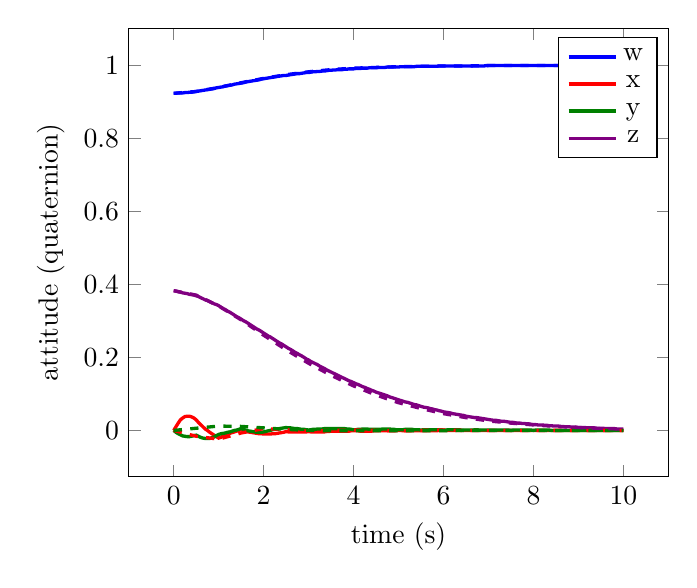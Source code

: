 \begin{tikzpicture}
\begin{axis}[xlabel={time (s)}, ylabel={attitude (quaternion)}]
    \addplot[no marks, very thick, color={rgb,1:red,0.0;green,0.0;blue,1.0}]
        coordinates {
            (0.0,0.924)
            (0.05,0.924)
            (0.1,0.925)
            (0.15,0.925)
            (0.2,0.925)
            (0.25,0.926)
            (0.3,0.926)
            (0.35,0.927)
            (0.4,0.927)
            (0.45,0.928)
            (0.5,0.929)
            (0.55,0.93)
            (0.6,0.931)
            (0.65,0.932)
            (0.7,0.933)
            (0.75,0.934)
            (0.8,0.935)
            (0.85,0.936)
            (0.9,0.937)
            (0.95,0.939)
            (1.0,0.94)
            (1.05,0.941)
            (1.1,0.942)
            (1.15,0.944)
            (1.2,0.945)
            (1.25,0.946)
            (1.3,0.947)
            (1.35,0.949)
            (1.4,0.95)
            (1.45,0.951)
            (1.5,0.952)
            (1.55,0.953)
            (1.6,0.955)
            (1.65,0.956)
            (1.7,0.957)
            (1.75,0.958)
            (1.8,0.959)
            (1.85,0.96)
            (1.9,0.961)
            (1.95,0.963)
            (2.0,0.964)
            (2.05,0.965)
            (2.1,0.966)
            (2.15,0.967)
            (2.2,0.968)
            (2.25,0.969)
            (2.3,0.97)
            (2.35,0.971)
            (2.4,0.972)
            (2.45,0.973)
            (2.5,0.973)
            (2.55,0.974)
            (2.6,0.975)
            (2.65,0.976)
            (2.7,0.977)
            (2.75,0.978)
            (2.8,0.978)
            (2.85,0.979)
            (2.9,0.98)
            (2.95,0.981)
            (3.0,0.981)
            (3.05,0.982)
            (3.1,0.983)
            (3.15,0.983)
            (3.2,0.984)
            (3.25,0.984)
            (3.3,0.985)
            (3.35,0.985)
            (3.4,0.986)
            (3.45,0.987)
            (3.5,0.987)
            (3.55,0.988)
            (3.6,0.988)
            (3.65,0.989)
            (3.7,0.989)
            (3.75,0.989)
            (3.8,0.99)
            (3.85,0.99)
            (3.9,0.991)
            (3.95,0.991)
            (4.0,0.991)
            (4.05,0.992)
            (4.1,0.992)
            (4.15,0.992)
            (4.2,0.993)
            (4.25,0.993)
            (4.3,0.993)
            (4.35,0.994)
            (4.4,0.994)
            (4.45,0.994)
            (4.5,0.994)
            (4.55,0.995)
            (4.6,0.995)
            (4.65,0.995)
            (4.7,0.995)
            (4.75,0.996)
            (4.8,0.996)
            (4.85,0.996)
            (4.9,0.996)
            (4.95,0.996)
            (5.0,0.996)
            (5.05,0.997)
            (5.1,0.997)
            (5.15,0.997)
            (5.2,0.997)
            (5.25,0.997)
            (5.3,0.997)
            (5.35,0.997)
            (5.4,0.998)
            (5.45,0.998)
            (5.5,0.998)
            (5.55,0.998)
            (5.6,0.998)
            (5.65,0.998)
            (5.7,0.998)
            (5.75,0.998)
            (5.8,0.998)
            (5.85,0.998)
            (5.9,0.999)
            (5.95,0.999)
            (6.0,0.999)
            (6.05,0.999)
            (6.1,0.999)
            (6.15,0.999)
            (6.2,0.999)
            (6.25,0.999)
            (6.3,0.999)
            (6.35,0.999)
            (6.4,0.999)
            (6.45,0.999)
            (6.5,0.999)
            (6.55,0.999)
            (6.6,0.999)
            (6.65,0.999)
            (6.7,0.999)
            (6.75,0.999)
            (6.8,0.999)
            (6.85,0.999)
            (6.9,0.999)
            (6.95,1.0)
            (7.0,1.0)
            (7.05,1.0)
            (7.1,1.0)
            (7.15,1.0)
            (7.2,1.0)
            (7.25,1.0)
            (7.3,1.0)
            (7.35,1.0)
            (7.4,1.0)
            (7.45,1.0)
            (7.5,1.0)
            (7.55,1.0)
            (7.6,1.0)
            (7.65,1.0)
            (7.7,1.0)
            (7.75,1.0)
            (7.8,1.0)
            (7.85,1.0)
            (7.9,1.0)
            (7.95,1.0)
            (8.0,1.0)
            (8.05,1.0)
            (8.1,1.0)
            (8.15,1.0)
            (8.2,1.0)
            (8.25,1.0)
            (8.3,1.0)
            (8.35,1.0)
            (8.4,1.0)
            (8.45,1.0)
            (8.5,1.0)
            (8.55,1.0)
            (8.6,1.0)
            (8.65,1.0)
            (8.7,1.0)
            (8.75,1.0)
            (8.8,1.0)
            (8.85,1.0)
            (8.9,1.0)
            (8.95,1.0)
            (9.0,1.0)
            (9.05,1.0)
            (9.1,1.0)
            (9.15,1.0)
            (9.2,1.0)
            (9.25,1.0)
            (9.3,1.0)
            (9.35,1.0)
            (9.4,1.0)
            (9.45,1.0)
            (9.5,1.0)
            (9.55,1.0)
            (9.6,1.0)
            (9.65,1.0)
            (9.7,1.0)
            (9.75,1.0)
            (9.8,1.0)
            (9.85,1.0)
            (9.9,1.0)
            (9.95,1.0)
            (10.0,1.0)
        }
        ;
    \addplot[no marks, very thick, color={rgb,1:red,1.0;green,0.0;blue,0.0}]
        coordinates {
            (0.0,0.0)
            (0.05,0.01)
            (0.1,0.02)
            (0.15,0.029)
            (0.2,0.034)
            (0.25,0.038)
            (0.3,0.039)
            (0.35,0.039)
            (0.4,0.037)
            (0.45,0.034)
            (0.5,0.029)
            (0.55,0.022)
            (0.6,0.016)
            (0.65,0.01)
            (0.7,0.004)
            (0.75,-0.0)
            (0.8,-0.005)
            (0.85,-0.009)
            (0.9,-0.013)
            (0.95,-0.017)
            (1.0,-0.021)
            (1.05,-0.019)
            (1.1,-0.015)
            (1.15,-0.013)
            (1.2,-0.01)
            (1.25,-0.008)
            (1.3,-0.006)
            (1.35,-0.004)
            (1.4,-0.002)
            (1.45,7.163e-5)
            (1.5,0.002)
            (1.55,5.732e-5)
            (1.6,-0.002)
            (1.65,-0.004)
            (1.7,-0.005)
            (1.75,-0.006)
            (1.8,-0.007)
            (1.85,-0.008)
            (1.9,-0.009)
            (1.95,-0.009)
            (2.0,-0.01)
            (2.05,-0.01)
            (2.1,-0.01)
            (2.15,-0.01)
            (2.2,-0.009)
            (2.25,-0.009)
            (2.3,-0.008)
            (2.35,-0.007)
            (2.4,-0.006)
            (2.45,-0.005)
            (2.5,-0.003)
            (2.55,-0.004)
            (2.6,-0.004)
            (2.65,-0.004)
            (2.7,-0.004)
            (2.75,-0.004)
            (2.8,-0.004)
            (2.85,-0.004)
            (2.9,-0.004)
            (2.95,-0.004)
            (3.0,-0.003)
            (3.05,-0.004)
            (3.1,-0.004)
            (3.15,-0.004)
            (3.2,-0.004)
            (3.25,-0.004)
            (3.3,-0.004)
            (3.35,-0.004)
            (3.4,-0.003)
            (3.45,-0.003)
            (3.5,-0.002)
            (3.55,-0.002)
            (3.6,-0.002)
            (3.65,-0.002)
            (3.7,-0.002)
            (3.75,-0.002)
            (3.8,-0.002)
            (3.85,-0.002)
            (3.9,-0.002)
            (3.95,-0.001)
            (4.0,-0.001)
            (4.05,-0.001)
            (4.1,-0.001)
            (4.15,-0.002)
            (4.2,-0.002)
            (4.25,-0.002)
            (4.3,-0.002)
            (4.35,-0.002)
            (4.4,-0.002)
            (4.45,-0.001)
            (4.5,-0.001)
            (4.55,-0.001)
            (4.6,-0.001)
            (4.65,-0.001)
            (4.7,-0.001)
            (4.75,-0.001)
            (4.8,-0.001)
            (4.85,-0.001)
            (4.9,-0.001)
            (4.95,-0.001)
            (5.0,-0.0)
            (5.05,-0.0)
            (5.1,-0.001)
            (5.15,-0.001)
            (5.2,-0.001)
            (5.25,-0.001)
            (5.3,-0.001)
            (5.35,-0.001)
            (5.4,-0.001)
            (5.45,-0.001)
            (5.5,-0.001)
            (5.55,-0.001)
            (5.6,-0.001)
            (5.65,-0.001)
            (5.7,-0.001)
            (5.75,-0.001)
            (5.8,-0.001)
            (5.85,-0.001)
            (5.9,-0.0)
            (5.95,-0.0)
            (6.0,-0.0)
            (6.05,-0.0)
            (6.1,-0.0)
            (6.15,-0.0)
            (6.2,-0.0)
            (6.25,-0.0)
            (6.3,-0.0)
            (6.35,-0.0)
            (6.4,-0.0)
            (6.45,-0.0)
            (6.5,-0.0)
            (6.55,-0.0)
            (6.6,-0.0)
            (6.65,-0.0)
            (6.7,-0.0)
            (6.75,-0.0)
            (6.8,-0.0)
            (6.85,-0.0)
            (6.9,-0.0)
            (6.95,-0.0)
            (7.0,-0.0)
            (7.05,-0.0)
            (7.1,-0.0)
            (7.15,-0.0)
            (7.2,-0.0)
            (7.25,-0.0)
            (7.3,-0.0)
            (7.35,-0.0)
            (7.4,-0.0)
            (7.45,-0.0)
            (7.5,-0.0)
            (7.55,-0.0)
            (7.6,-0.0)
            (7.65,-0.0)
            (7.7,-0.0)
            (7.75,-0.0)
            (7.8,-0.0)
            (7.85,-0.0)
            (7.9,-0.0)
            (7.95,-0.0)
            (8.0,-0.0)
            (8.05,-0.0)
            (8.1,-0.0)
            (8.15,-0.0)
            (8.2,-0.0)
            (8.25,-0.0)
            (8.3,-0.0)
            (8.35,-0.0)
            (8.4,-0.0)
            (8.45,-0.0)
            (8.5,-0.0)
            (8.55,-0.0)
            (8.6,-0.0)
            (8.65,-0.0)
            (8.7,-0.0)
            (8.75,-0.0)
            (8.8,-0.0)
            (8.85,-0.0)
            (8.9,-0.0)
            (8.95,-0.0)
            (9.0,-0.0)
            (9.05,-0.0)
            (9.1,-0.0)
            (9.15,-0.0)
            (9.2,-0.0)
            (9.25,-0.0)
            (9.3,-0.0)
            (9.35,-0.0)
            (9.4,-0.0)
            (9.45,-0.0)
            (9.5,-6.969e-5)
            (9.55,-9.253e-5)
            (9.6,-0.0)
            (9.65,-0.0)
            (9.7,-0.0)
            (9.75,-0.0)
            (9.8,-0.0)
            (9.85,-0.0)
            (9.9,-0.0)
            (9.95,-9.528e-5)
            (10.0,-7.171e-5)
        }
        ;
    \addplot[no marks, very thick, color={rgb,1:red,0.0;green,0.502;blue,0.0}]
        coordinates {
            (0.0,0.0)
            (0.05,-0.005)
            (0.1,-0.009)
            (0.15,-0.012)
            (0.2,-0.015)
            (0.25,-0.016)
            (0.3,-0.017)
            (0.35,-0.017)
            (0.4,-0.016)
            (0.45,-0.014)
            (0.5,-0.013)
            (0.55,-0.016)
            (0.6,-0.019)
            (0.65,-0.021)
            (0.7,-0.022)
            (0.75,-0.022)
            (0.8,-0.022)
            (0.85,-0.02)
            (0.9,-0.018)
            (0.95,-0.014)
            (1.0,-0.011)
            (1.05,-0.009)
            (1.1,-0.008)
            (1.15,-0.007)
            (1.2,-0.005)
            (1.25,-0.004)
            (1.3,-0.002)
            (1.35,-0.0)
            (1.4,0.001)
            (1.45,0.003)
            (1.5,0.005)
            (1.55,0.003)
            (1.6,0.001)
            (1.65,-0.001)
            (1.7,-0.002)
            (1.75,-0.003)
            (1.8,-0.004)
            (1.85,-0.005)
            (1.9,-0.005)
            (1.95,-0.005)
            (2.0,-0.004)
            (2.05,-0.003)
            (2.1,-0.001)
            (2.15,0.0)
            (2.2,0.002)
            (2.25,0.003)
            (2.3,0.004)
            (2.35,0.005)
            (2.4,0.006)
            (2.45,0.007)
            (2.5,0.008)
            (2.55,0.007)
            (2.6,0.007)
            (2.65,0.006)
            (2.7,0.005)
            (2.75,0.005)
            (2.8,0.004)
            (2.85,0.003)
            (2.9,0.003)
            (2.95,0.002)
            (3.0,0.001)
            (3.05,0.002)
            (3.1,0.003)
            (3.15,0.003)
            (3.2,0.004)
            (3.25,0.004)
            (3.3,0.004)
            (3.35,0.005)
            (3.4,0.005)
            (3.45,0.005)
            (3.5,0.005)
            (3.55,0.005)
            (3.6,0.005)
            (3.65,0.005)
            (3.7,0.005)
            (3.75,0.005)
            (3.8,0.005)
            (3.85,0.004)
            (3.9,0.004)
            (3.95,0.003)
            (4.0,0.002)
            (4.05,0.002)
            (4.1,0.003)
            (4.15,0.003)
            (4.2,0.004)
            (4.25,0.004)
            (4.3,0.004)
            (4.35,0.003)
            (4.4,0.003)
            (4.45,0.003)
            (4.5,0.003)
            (4.55,0.003)
            (4.6,0.003)
            (4.65,0.004)
            (4.7,0.004)
            (4.75,0.004)
            (4.8,0.004)
            (4.85,0.003)
            (4.9,0.003)
            (4.95,0.002)
            (5.0,0.002)
            (5.05,0.002)
            (5.1,0.002)
            (5.15,0.003)
            (5.2,0.003)
            (5.25,0.003)
            (5.3,0.003)
            (5.35,0.002)
            (5.4,0.002)
            (5.45,0.002)
            (5.5,0.001)
            (5.55,0.002)
            (5.6,0.002)
            (5.65,0.002)
            (5.7,0.002)
            (5.75,0.002)
            (5.8,0.002)
            (5.85,0.002)
            (5.9,0.002)
            (5.95,0.002)
            (6.0,0.001)
            (6.05,0.001)
            (6.1,0.002)
            (6.15,0.002)
            (6.2,0.002)
            (6.25,0.002)
            (6.3,0.002)
            (6.35,0.002)
            (6.4,0.001)
            (6.45,0.001)
            (6.5,0.001)
            (6.55,0.001)
            (6.6,0.001)
            (6.65,0.001)
            (6.7,0.002)
            (6.75,0.002)
            (6.8,0.001)
            (6.85,0.001)
            (6.9,0.001)
            (6.95,0.001)
            (7.0,0.001)
            (7.05,0.001)
            (7.1,0.001)
            (7.15,0.001)
            (7.2,0.001)
            (7.25,0.001)
            (7.3,0.001)
            (7.35,0.001)
            (7.4,0.001)
            (7.45,0.001)
            (7.5,0.0)
            (7.55,0.001)
            (7.6,0.001)
            (7.65,0.001)
            (7.7,0.001)
            (7.75,0.001)
            (7.8,0.001)
            (7.85,0.001)
            (7.9,0.001)
            (7.95,0.001)
            (8.0,0.0)
            (8.05,0.001)
            (8.1,0.001)
            (8.15,0.001)
            (8.2,0.001)
            (8.25,0.001)
            (8.3,0.001)
            (8.35,0.001)
            (8.4,0.0)
            (8.45,0.0)
            (8.5,0.0)
            (8.55,0.0)
            (8.6,0.0)
            (8.65,0.0)
            (8.7,0.0)
            (8.75,0.0)
            (8.8,0.0)
            (8.85,0.0)
            (8.9,0.0)
            (8.95,0.0)
            (9.0,0.0)
            (9.05,0.0)
            (9.1,0.0)
            (9.15,0.0)
            (9.2,0.0)
            (9.25,0.0)
            (9.3,0.0)
            (9.35,0.0)
            (9.4,0.0)
            (9.45,0.0)
            (9.5,0.0)
            (9.55,0.0)
            (9.6,0.0)
            (9.65,0.0)
            (9.7,0.0)
            (9.75,0.0)
            (9.8,0.0)
            (9.85,0.0)
            (9.9,0.0)
            (9.95,0.0)
            (10.0,8.928e-5)
        }
        ;
    \addplot[no marks, very thick, color={rgb,1:red,0.502;green,0.0;blue,0.502}]
        coordinates {
            (0.0,0.383)
            (0.05,0.382)
            (0.1,0.38)
            (0.15,0.379)
            (0.2,0.377)
            (0.25,0.376)
            (0.3,0.375)
            (0.35,0.373)
            (0.4,0.372)
            (0.45,0.371)
            (0.5,0.369)
            (0.55,0.367)
            (0.6,0.364)
            (0.65,0.361)
            (0.7,0.358)
            (0.75,0.356)
            (0.8,0.353)
            (0.85,0.35)
            (0.9,0.347)
            (0.95,0.345)
            (1.0,0.342)
            (1.05,0.338)
            (1.1,0.334)
            (1.15,0.331)
            (1.2,0.327)
            (1.25,0.324)
            (1.3,0.32)
            (1.35,0.316)
            (1.4,0.312)
            (1.45,0.309)
            (1.5,0.305)
            (1.55,0.301)
            (1.6,0.298)
            (1.65,0.294)
            (1.7,0.29)
            (1.75,0.286)
            (1.8,0.282)
            (1.85,0.278)
            (1.9,0.275)
            (1.95,0.271)
            (2.0,0.267)
            (2.05,0.263)
            (2.1,0.259)
            (2.15,0.256)
            (2.2,0.252)
            (2.25,0.248)
            (2.3,0.244)
            (2.35,0.24)
            (2.4,0.237)
            (2.45,0.233)
            (2.5,0.229)
            (2.55,0.225)
            (2.6,0.222)
            (2.65,0.218)
            (2.7,0.214)
            (2.75,0.211)
            (2.8,0.207)
            (2.85,0.204)
            (2.9,0.2)
            (2.95,0.196)
            (3.0,0.193)
            (3.05,0.189)
            (3.1,0.186)
            (3.15,0.183)
            (3.2,0.18)
            (3.25,0.176)
            (3.3,0.173)
            (3.35,0.17)
            (3.4,0.166)
            (3.45,0.163)
            (3.5,0.16)
            (3.55,0.157)
            (3.6,0.154)
            (3.65,0.151)
            (3.7,0.148)
            (3.75,0.145)
            (3.8,0.142)
            (3.85,0.139)
            (3.9,0.136)
            (3.95,0.134)
            (4.0,0.131)
            (4.05,0.128)
            (4.1,0.126)
            (4.15,0.123)
            (4.2,0.12)
            (4.25,0.118)
            (4.3,0.115)
            (4.35,0.113)
            (4.4,0.11)
            (4.45,0.108)
            (4.5,0.105)
            (4.55,0.103)
            (4.6,0.101)
            (4.65,0.099)
            (4.7,0.097)
            (4.75,0.095)
            (4.8,0.092)
            (4.85,0.09)
            (4.9,0.088)
            (4.95,0.086)
            (5.0,0.084)
            (5.05,0.082)
            (5.1,0.08)
            (5.15,0.078)
            (5.2,0.077)
            (5.25,0.075)
            (5.3,0.073)
            (5.35,0.071)
            (5.4,0.07)
            (5.45,0.068)
            (5.5,0.066)
            (5.55,0.064)
            (5.6,0.063)
            (5.65,0.062)
            (5.7,0.06)
            (5.75,0.059)
            (5.8,0.057)
            (5.85,0.056)
            (5.9,0.054)
            (5.95,0.053)
            (6.0,0.051)
            (6.05,0.05)
            (6.1,0.049)
            (6.15,0.048)
            (6.2,0.046)
            (6.25,0.045)
            (6.3,0.044)
            (6.35,0.043)
            (6.4,0.042)
            (6.45,0.041)
            (6.5,0.039)
            (6.55,0.038)
            (6.6,0.037)
            (6.65,0.036)
            (6.7,0.035)
            (6.75,0.035)
            (6.8,0.034)
            (6.85,0.033)
            (6.9,0.032)
            (6.95,0.031)
            (7.0,0.03)
            (7.05,0.029)
            (7.1,0.028)
            (7.15,0.028)
            (7.2,0.027)
            (7.25,0.026)
            (7.3,0.025)
            (7.35,0.025)
            (7.4,0.024)
            (7.45,0.023)
            (7.5,0.022)
            (7.55,0.022)
            (7.6,0.021)
            (7.65,0.02)
            (7.7,0.02)
            (7.75,0.019)
            (7.8,0.019)
            (7.85,0.018)
            (7.9,0.018)
            (7.95,0.017)
            (8.0,0.016)
            (8.05,0.016)
            (8.1,0.015)
            (8.15,0.015)
            (8.2,0.015)
            (8.25,0.014)
            (8.3,0.014)
            (8.35,0.013)
            (8.4,0.013)
            (8.45,0.012)
            (8.5,0.012)
            (8.55,0.012)
            (8.6,0.011)
            (8.65,0.011)
            (8.7,0.01)
            (8.75,0.01)
            (8.8,0.01)
            (8.85,0.009)
            (8.9,0.009)
            (8.95,0.009)
            (9.0,0.008)
            (9.05,0.008)
            (9.1,0.008)
            (9.15,0.008)
            (9.2,0.007)
            (9.25,0.007)
            (9.3,0.007)
            (9.35,0.007)
            (9.4,0.006)
            (9.45,0.006)
            (9.5,0.006)
            (9.55,0.006)
            (9.6,0.005)
            (9.65,0.005)
            (9.7,0.005)
            (9.75,0.005)
            (9.8,0.005)
            (9.85,0.004)
            (9.9,0.004)
            (9.95,0.004)
            (10.0,0.004)
        }
        ;
    \addplot[no marks, very thick, color={rgb,1:red,0.0;green,0.0;blue,1.0}, dashed]
        coordinates {
            (0.0,0.924)
            (0.5,0.929)
            (1.0,0.94)
            (1.5,0.953)
            (2.0,0.965)
            (2.5,0.975)
            (3.0,0.983)
            (3.5,0.989)
            (4.0,0.993)
            (4.5,0.995)
            (5.0,0.997)
            (5.5,0.998)
            (6.0,0.999)
            (6.5,0.999)
            (7.0,1.0)
            (7.5,1.0)
            (8.0,1.0)
            (8.5,1.0)
            (9.0,1.0)
            (9.5,1.0)
            (10.0,1.0)
        }
        ;
    \addplot[no marks, very thick, color={rgb,1:red,1.0;green,0.0;blue,0.0}, dashed]
        coordinates {
            (0.0,0.0)
            (0.5,-0.016)
            (1.0,-0.024)
            (1.5,-0.007)
            (2.0,0.005)
            (2.5,0.002)
            (3.0,-0.002)
            (3.5,-0.0)
            (4.0,0.001)
            (4.5,-0.0)
            (5.0,-0.001)
            (5.5,-2.18e-5)
            (6.0,0.001)
            (6.5,0.0)
            (7.0,-0.0)
            (7.5,0.0)
            (8.0,0.0)
            (8.5,9.347e-5)
            (9.0,-4.748e-5)
            (9.5,7.018e-5)
            (10.0,0.0)
        }
        ;
    \addplot[no marks, very thick, color={rgb,1:red,0.0;green,0.502;blue,0.0}, dashed]
        coordinates {
            (0.0,0.0)
            (0.5,0.006)
            (1.0,0.012)
            (1.5,0.011)
            (2.0,0.007)
            (2.5,0.003)
            (3.0,0.0)
            (3.5,-0.001)
            (4.0,-0.001)
            (4.5,-0.001)
            (5.0,-0.001)
            (5.5,-0.001)
            (6.0,-0.001)
            (6.5,-0.0)
            (7.0,-0.0)
            (7.5,-0.0)
            (8.0,-0.0)
            (8.5,-0.0)
            (9.0,-0.0)
            (9.5,-0.0)
            (10.0,-6.068e-5)
        }
        ;
    \addplot[no marks, very thick, color={rgb,1:red,0.502;green,0.0;blue,0.502}, dashed]
        coordinates {
            (0.0,0.383)
            (0.5,0.371)
            (1.0,0.341)
            (1.5,0.303)
            (2.0,0.261)
            (2.5,0.221)
            (3.0,0.184)
            (3.5,0.151)
            (4.0,0.122)
            (4.5,0.097)
            (5.0,0.076)
            (5.5,0.06)
            (6.0,0.046)
            (6.5,0.035)
            (7.0,0.026)
            (7.5,0.02)
            (8.0,0.015)
            (8.5,0.011)
            (9.0,0.008)
            (9.5,0.005)
            (10.0,0.004)
        }
        ;
    \legend{{w},{x},{y},{z}}
\end{axis}
\end{tikzpicture}
